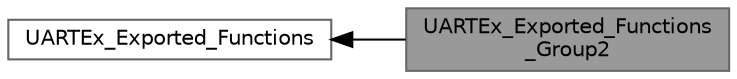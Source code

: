 digraph "UARTEx_Exported_Functions_Group2"
{
 // LATEX_PDF_SIZE
  bgcolor="transparent";
  edge [fontname=Helvetica,fontsize=10,labelfontname=Helvetica,labelfontsize=10];
  node [fontname=Helvetica,fontsize=10,shape=box,height=0.2,width=0.4];
  rankdir=LR;
  Node2 [id="Node000002",label="UARTEx_Exported_Functions",height=0.2,width=0.4,color="grey40", fillcolor="white", style="filled",URL="$group___u_a_r_t_ex___exported___functions.html",tooltip=" "];
  Node1 [id="Node000001",label="UARTEx_Exported_Functions\l_Group2",height=0.2,width=0.4,color="gray40", fillcolor="grey60", style="filled", fontcolor="black",tooltip=" "];
  Node2->Node1 [shape=plaintext, dir="back", style="solid"];
}
